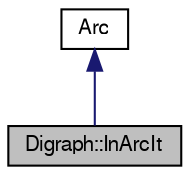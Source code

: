 digraph "Digraph::InArcIt"
{
 // LATEX_PDF_SIZE
  edge [fontname="FreeSans",fontsize="10",labelfontname="FreeSans",labelfontsize="10"];
  node [fontname="FreeSans",fontsize="10",shape=record];
  Node0 [label="Digraph::InArcIt",height=0.2,width=0.4,color="black", fillcolor="grey75", style="filled", fontcolor="black",tooltip="Iterator class for the incoming arcs of a node."];
  Node1 -> Node0 [dir="back",color="midnightblue",fontsize="10",style="solid",fontname="FreeSans"];
  Node1 [label="Arc",height=0.2,width=0.4,color="black", fillcolor="white", style="filled",URL="$a04929.html",tooltip="The arc type of the digraph."];
}
